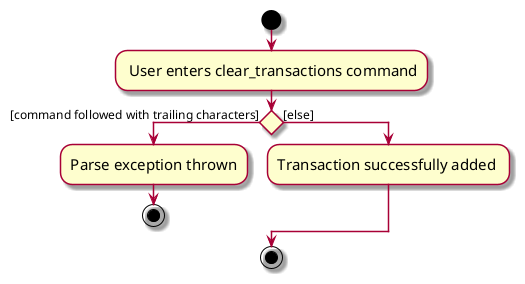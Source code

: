 @startuml

skin rose
skinparam ActivityFontSize 15
skinparam ArrowFontSize 12
start

: User enters clear_transactions command;

if () then ([command followed with trailing characters])
  :Parse exception thrown;
  stop

else ([else])
  :Transaction successfully added ;

endif

stop

@enduml
